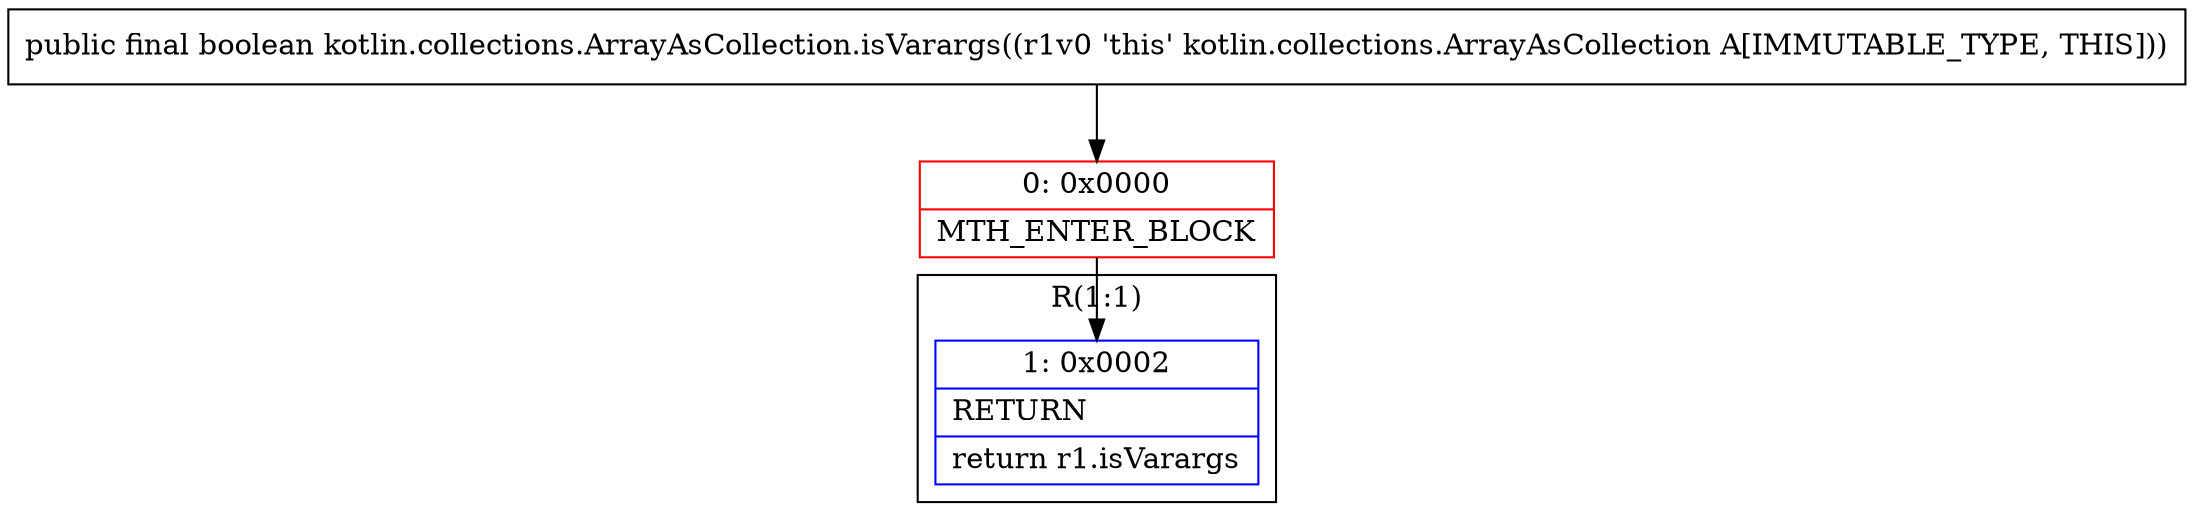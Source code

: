 digraph "CFG forkotlin.collections.ArrayAsCollection.isVarargs()Z" {
subgraph cluster_Region_944474123 {
label = "R(1:1)";
node [shape=record,color=blue];
Node_1 [shape=record,label="{1\:\ 0x0002|RETURN\l|return r1.isVarargs\l}"];
}
Node_0 [shape=record,color=red,label="{0\:\ 0x0000|MTH_ENTER_BLOCK\l}"];
MethodNode[shape=record,label="{public final boolean kotlin.collections.ArrayAsCollection.isVarargs((r1v0 'this' kotlin.collections.ArrayAsCollection A[IMMUTABLE_TYPE, THIS])) }"];
MethodNode -> Node_0;
Node_0 -> Node_1;
}

